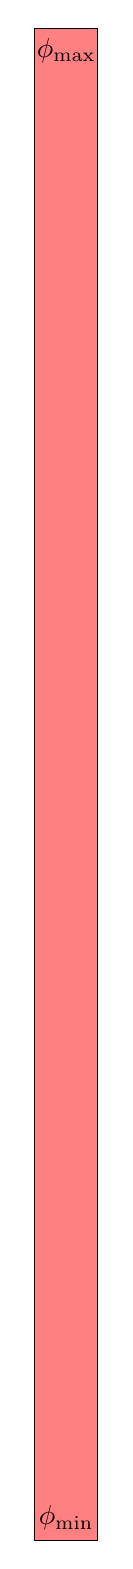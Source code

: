 \begin{tikzpicture}[yscale=-1]
\definecolor{cffxfxf}{rgb}{1.00, 0.50, 0.50}
\path[fill=cffxfxf, draw=cffxfxf] (0.00, 0.00) rectangle (0.80, 0.19);
\path[fill=cffxfxf, draw=cffxfxf] (0.00, 0.19) rectangle (0.80, 0.38);
\path[fill=cffxfxf, draw=cffxfxf] (0.00, 0.38) rectangle (0.80, 0.58);
\path[fill=cffxfxf, draw=cffxfxf] (0.00, 0.58) rectangle (0.80, 0.77);
\path[fill=cffxfxf, draw=cffxfxf] (0.00, 0.77) rectangle (0.80, 0.96);
\path[fill=cffxfxf, draw=cffxfxf] (0.00, 0.96) rectangle (0.80, 1.15);
\path[fill=cffxfxf, draw=cffxfxf] (0.00, 1.15) rectangle (0.80, 1.34);
\path[fill=cffxfxf, draw=cffxfxf] (0.00, 1.34) rectangle (0.80, 1.54);
\path[fill=cffxfxf, draw=cffxfxf] (0.00, 1.54) rectangle (0.80, 1.73);
\path[fill=cffxfxf, draw=cffxfxf] (0.00, 1.73) rectangle (0.80, 1.92);
\path[fill=cffxfxf, draw=cffxfxf] (0.00, 1.92) rectangle (0.80, 2.11);
\path[fill=cffxfxf, draw=cffxfxf] (0.00, 2.11) rectangle (0.80, 2.30);
\path[fill=cffxfxf, draw=cffxfxf] (0.00, 2.30) rectangle (0.80, 2.50);
\path[fill=cffxfxf, draw=cffxfxf] (0.00, 2.50) rectangle (0.80, 2.69);
\path[fill=cffxfxf, draw=cffxfxf] (0.00, 2.69) rectangle (0.80, 2.88);
\path[fill=cffxfxf, draw=cffxfxf] (0.00, 2.88) rectangle (0.80, 3.07);
\path[fill=cffxfxf, draw=cffxfxf] (0.00, 3.07) rectangle (0.80, 3.26);
\path[fill=cffxfxf, draw=cffxfxf] (0.00, 3.26) rectangle (0.80, 3.46);
\path[fill=cffxfxf, draw=cffxfxf] (0.00, 3.46) rectangle (0.80, 3.65);
\path[fill=cffxfxf, draw=cffxfxf] (0.00, 3.65) rectangle (0.80, 3.84);
\path[fill=cffxfxf, draw=cffxfxf] (0.00, 3.84) rectangle (0.80, 4.03);
\path[fill=cffxfxf, draw=cffxfxf] (0.00, 4.03) rectangle (0.80, 4.22);
\path[fill=cffxfxf, draw=cffxfxf] (0.00, 4.22) rectangle (0.80, 4.42);
\path[fill=cffxfxf, draw=cffxfxf] (0.00, 4.42) rectangle (0.80, 4.61);
\path[fill=cffxfxf, draw=cffxfxf] (0.00, 4.61) rectangle (0.80, 4.80);
\path[fill=cffxfxf, draw=cffxfxf] (0.00, 4.80) rectangle (0.80, 4.99);
\path[fill=cffxfxf, draw=cffxfxf] (0.00, 4.99) rectangle (0.80, 5.18);
\path[fill=cffxfxf, draw=cffxfxf] (0.00, 5.18) rectangle (0.80, 5.38);
\path[fill=cffxfxf, draw=cffxfxf] (0.00, 5.38) rectangle (0.80, 5.57);
\path[fill=cffxfxf, draw=cffxfxf] (0.00, 5.57) rectangle (0.80, 5.76);
\path[fill=cffxfxf, draw=cffxfxf] (0.00, 5.76) rectangle (0.80, 5.95);
\path[fill=cffxfxf, draw=cffxfxf] (0.00, 5.95) rectangle (0.80, 6.14);
\path[fill=cffxfxf, draw=cffxfxf] (0.00, 6.14) rectangle (0.80, 6.34);
\path[fill=cffxfxf, draw=cffxfxf] (0.00, 6.34) rectangle (0.80, 6.53);
\path[fill=cffxfxf, draw=cffxfxf] (0.00, 6.53) rectangle (0.80, 6.72);
\path[fill=cffxfxf, draw=cffxfxf] (0.00, 6.72) rectangle (0.80, 6.91);
\path[fill=cffxfxf, draw=cffxfxf] (0.00, 6.91) rectangle (0.80, 7.10);
\path[fill=cffxfxf, draw=cffxfxf] (0.00, 7.10) rectangle (0.80, 7.30);
\path[fill=cffxfxf, draw=cffxfxf] (0.00, 7.30) rectangle (0.80, 7.49);
\path[fill=cffxfxf, draw=cffxfxf] (0.00, 7.49) rectangle (0.80, 7.68);
\path[fill=cffxfxf, draw=cffxfxf] (0.00, 7.68) rectangle (0.80, 7.87);
\path[fill=cffxfxf, draw=cffxfxf] (0.00, 7.87) rectangle (0.80, 8.06);
\path[fill=cffxfxf, draw=cffxfxf] (0.00, 8.06) rectangle (0.80, 8.26);
\path[fill=cffxfxf, draw=cffxfxf] (0.00, 8.26) rectangle (0.80, 8.45);
\path[fill=cffxfxf, draw=cffxfxf] (0.00, 8.45) rectangle (0.80, 8.64);
\path[fill=cffxfxf, draw=cffxfxf] (0.00, 8.64) rectangle (0.80, 8.83);
\path[fill=cffxfxf, draw=cffxfxf] (0.00, 8.83) rectangle (0.80, 9.02);
\path[fill=cffxfxf, draw=cffxfxf] (0.00, 9.02) rectangle (0.80, 9.22);
\path[fill=cffxfxf, draw=cffxfxf] (0.00, 9.22) rectangle (0.80, 9.41);
\path[fill=cffxfxf, draw=cffxfxf] (0.00, 9.41) rectangle (0.80, 9.60);
\path[fill=cffxfxf, draw=cffxfxf] (0.00, 9.60) rectangle (0.80, 9.79);
\path[fill=cffxfxf, draw=cffxfxf] (0.00, 9.79) rectangle (0.80, 9.98);
\path[fill=cffxfxf, draw=cffxfxf] (0.00, 9.98) rectangle (0.80, 10.18);
\path[fill=cffxfxf, draw=cffxfxf] (0.00, 10.18) rectangle (0.80, 10.37);
\path[fill=cffxfxf, draw=cffxfxf] (0.00, 10.37) rectangle (0.80, 10.56);
\path[fill=cffxfxf, draw=cffxfxf] (0.00, 10.56) rectangle (0.80, 10.75);
\path[fill=cffxfxf, draw=cffxfxf] (0.00, 10.75) rectangle (0.80, 10.94);
\path[fill=cffxfxf, draw=cffxfxf] (0.00, 10.94) rectangle (0.80, 11.14);
\path[fill=cffxfxf, draw=cffxfxf] (0.00, 11.14) rectangle (0.80, 11.33);
\path[fill=cffxfxf, draw=cffxfxf] (0.00, 11.33) rectangle (0.80, 11.52);
\path[fill=cffxfxf, draw=cffxfxf] (0.00, 11.52) rectangle (0.80, 11.71);
\path[fill=cffxfxf, draw=cffxfxf] (0.00, 11.71) rectangle (0.80, 11.90);
\path[fill=cffxfxf, draw=cffxfxf] (0.00, 11.90) rectangle (0.80, 12.10);
\path[fill=cffxfxf, draw=cffxfxf] (0.00, 12.10) rectangle (0.80, 12.29);
\path[fill=cffxfxf, draw=cffxfxf] (0.00, 12.29) rectangle (0.80, 12.48);
\path[fill=cffxfxf, draw=cffxfxf] (0.00, 12.48) rectangle (0.80, 12.67);
\path[fill=cffxfxf, draw=cffxfxf] (0.00, 12.67) rectangle (0.80, 12.86);
\path[fill=cffxfxf, draw=cffxfxf] (0.00, 12.86) rectangle (0.80, 13.06);
\path[fill=cffxfxf, draw=cffxfxf] (0.00, 13.06) rectangle (0.80, 13.25);
\path[fill=cffxfxf, draw=cffxfxf] (0.00, 13.25) rectangle (0.80, 13.44);
\path[fill=cffxfxf, draw=cffxfxf] (0.00, 13.44) rectangle (0.80, 13.63);
\path[fill=cffxfxf, draw=cffxfxf] (0.00, 13.63) rectangle (0.80, 13.82);
\path[fill=cffxfxf, draw=cffxfxf] (0.00, 13.82) rectangle (0.80, 14.02);
\path[fill=cffxfxf, draw=cffxfxf] (0.00, 14.02) rectangle (0.80, 14.21);
\path[fill=cffxfxf, draw=cffxfxf] (0.00, 14.21) rectangle (0.80, 14.40);
\path[fill=cffxfxf, draw=cffxfxf] (0.00, 14.40) rectangle (0.80, 14.59);
\path[fill=cffxfxf, draw=cffxfxf] (0.00, 14.59) rectangle (0.80, 14.78);
\path[fill=cffxfxf, draw=cffxfxf] (0.00, 14.78) rectangle (0.80, 14.98);
\path[fill=cffxfxf, draw=cffxfxf] (0.00, 14.98) rectangle (0.80, 15.17);
\path[fill=cffxfxf, draw=cffxfxf] (0.00, 15.17) rectangle (0.80, 15.36);
\path[fill=cffxfxf, draw=cffxfxf] (0.00, 15.36) rectangle (0.80, 15.55);
\path[fill=cffxfxf, draw=cffxfxf] (0.00, 15.55) rectangle (0.80, 15.74);
\path[fill=cffxfxf, draw=cffxfxf] (0.00, 15.74) rectangle (0.80, 15.94);
\path[fill=cffxfxf, draw=cffxfxf] (0.00, 15.94) rectangle (0.80, 16.13);
\path[fill=cffxfxf, draw=cffxfxf] (0.00, 16.13) rectangle (0.80, 16.32);
\path[fill=cffxfxf, draw=cffxfxf] (0.00, 16.32) rectangle (0.80, 16.51);
\path[fill=cffxfxf, draw=cffxfxf] (0.00, 16.51) rectangle (0.80, 16.70);
\path[fill=cffxfxf, draw=cffxfxf] (0.00, 16.70) rectangle (0.80, 16.90);
\path[fill=cffxfxf, draw=cffxfxf] (0.00, 16.90) rectangle (0.80, 17.09);
\path[fill=cffxfxf, draw=cffxfxf] (0.00, 17.09) rectangle (0.80, 17.28);
\path[fill=cffxfxf, draw=cffxfxf] (0.00, 17.28) rectangle (0.80, 17.47);
\path[fill=cffxfxf, draw=cffxfxf] (0.00, 17.47) rectangle (0.80, 17.66);
\path[fill=cffxfxf, draw=cffxfxf] (0.00, 17.66) rectangle (0.80, 17.86);
\path[fill=cffxfxf, draw=cffxfxf] (0.00, 17.86) rectangle (0.80, 18.05);
\path[fill=cffxfxf, draw=cffxfxf] (0.00, 18.05) rectangle (0.80, 18.24);
\path[fill=cffxfxf, draw=cffxfxf] (0.00, 18.24) rectangle (0.80, 18.43);
\path[fill=cffxfxf, draw=cffxfxf] (0.00, 18.43) rectangle (0.80, 18.62);
\path[fill=cffxfxf, draw=cffxfxf] (0.00, 18.62) rectangle (0.80, 18.82);
\path[fill=cffxfxf, draw=cffxfxf] (0.00, 18.82) rectangle (0.80, 19.01);
\path[fill=cffxfxf, draw=cffxfxf] (0.00, 19.01) rectangle (0.80, 19.20);

\path[draw=black] (0.00, 0.00) rectangle (0.80, 19.20);

\node[below] at (0.4, 0) {$\phi_\text{max}$};
\node[above] at (0.4, 19.20) {$\phi_\text{min}$};
\end{tikzpicture}
